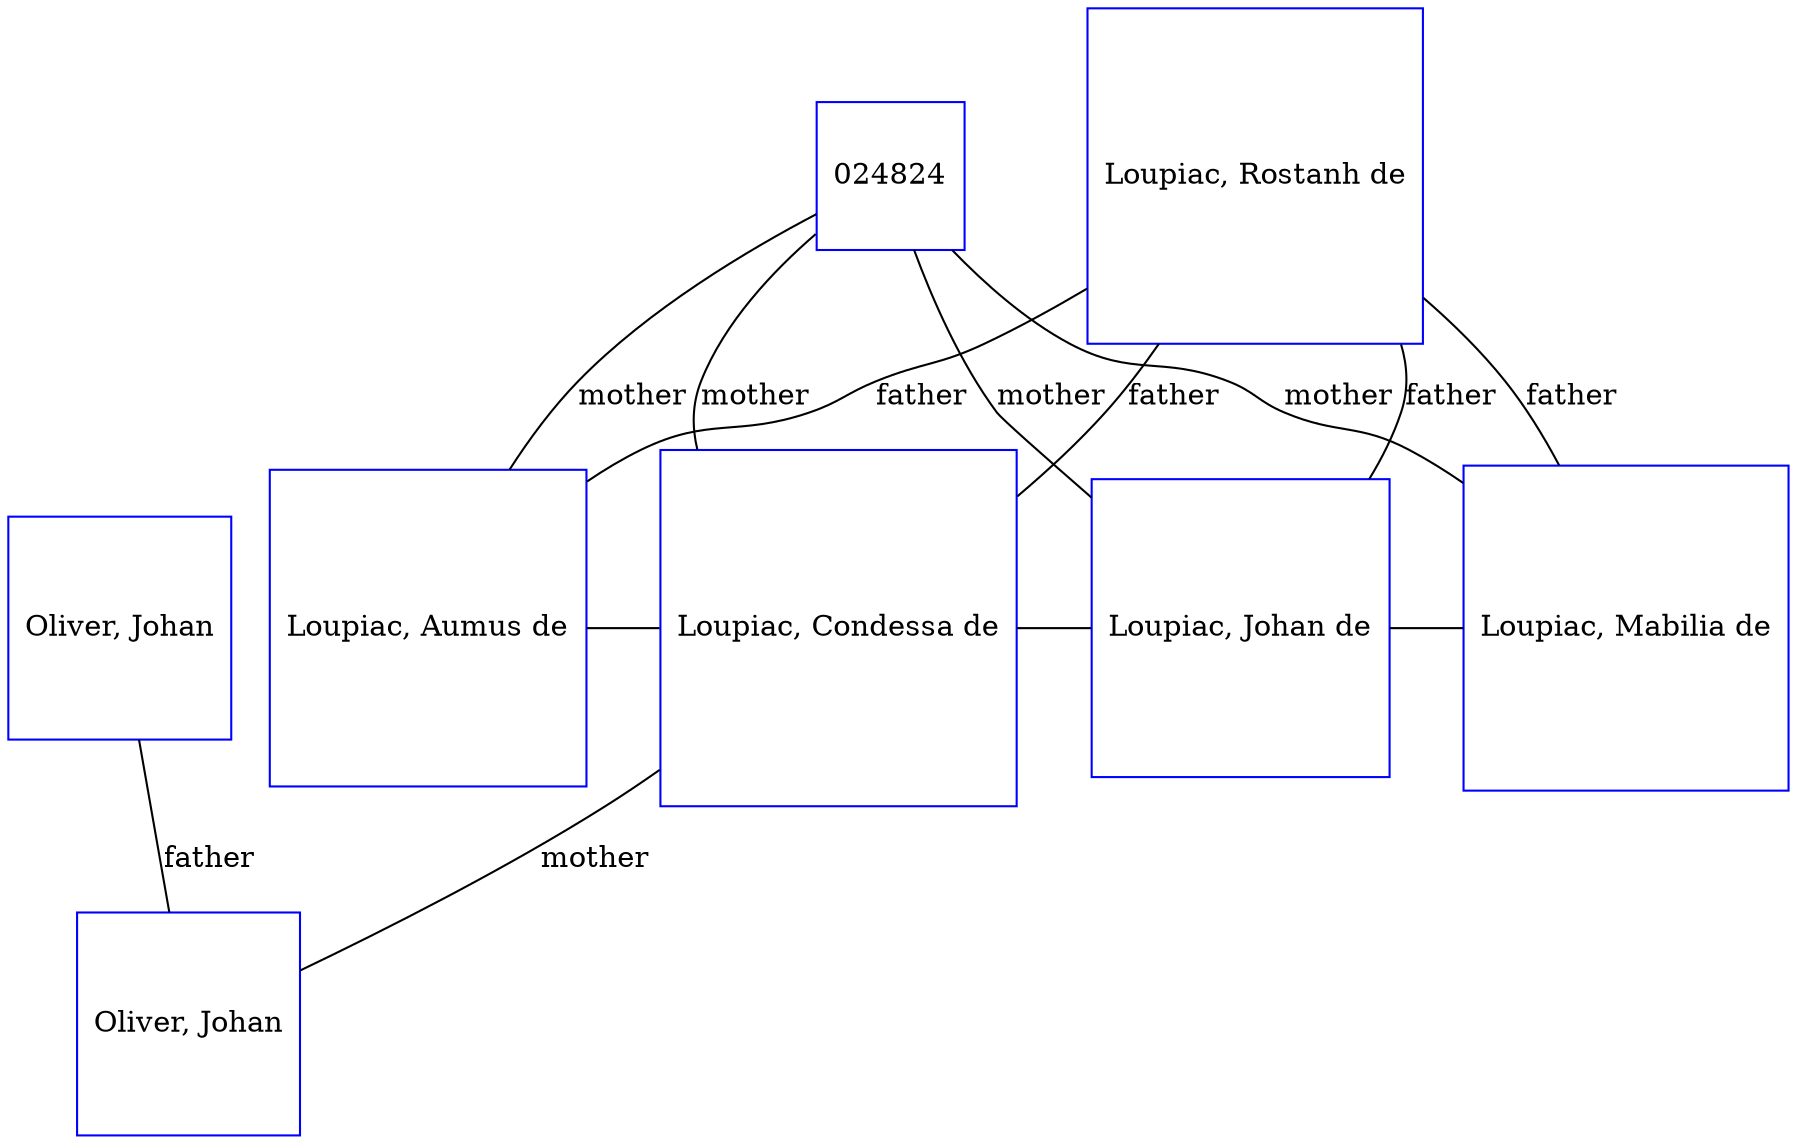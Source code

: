 digraph D {
    edge [dir=none];    node [shape=box];    "024606"   [label="Oliver, Johan", shape=box, regular=1, color="blue"] ;
"024607"   [label="Loupiac, Aumus de", shape=box, regular=1, color="blue"] ;
"024605"   [label="Loupiac, Condessa de", shape=box, regular=1, color="blue"] ;
"024602"   [label="Loupiac, Mabilia de", shape=box, regular=1, color="blue"] ;
"024822"   [label="Loupiac, Johan de", shape=box, regular=1, color="blue"] ;
"024824"   [label="024824", shape=box, regular=1, color="blue"] ;
"026451"   [label="Oliver, Johan", shape=box, regular=1, color="blue"] ;
"024823"   [label="Loupiac, Rostanh de", shape=box, regular=1, color="blue"] ;
{rank=same; 024607->024605->024822->024602};
024824->024607 [label="mother",arrowsize=0.0]; 
024823->024607 [label="father",arrowsize=0.0]; 
024824->024605 [label="mother",arrowsize=0.0]; 
024823->024605 [label="father",arrowsize=0.0]; 
024824->024602 [label="mother",arrowsize=0.0]; 
024823->024602 [label="father",arrowsize=0.0]; 
024824->024822 [label="mother",arrowsize=0.0]; 
024823->024822 [label="father",arrowsize=0.0]; 
024606->026451 [label="father",arrowsize=0.0]; 
024605->026451 [label="mother",arrowsize=0.0]; 
}